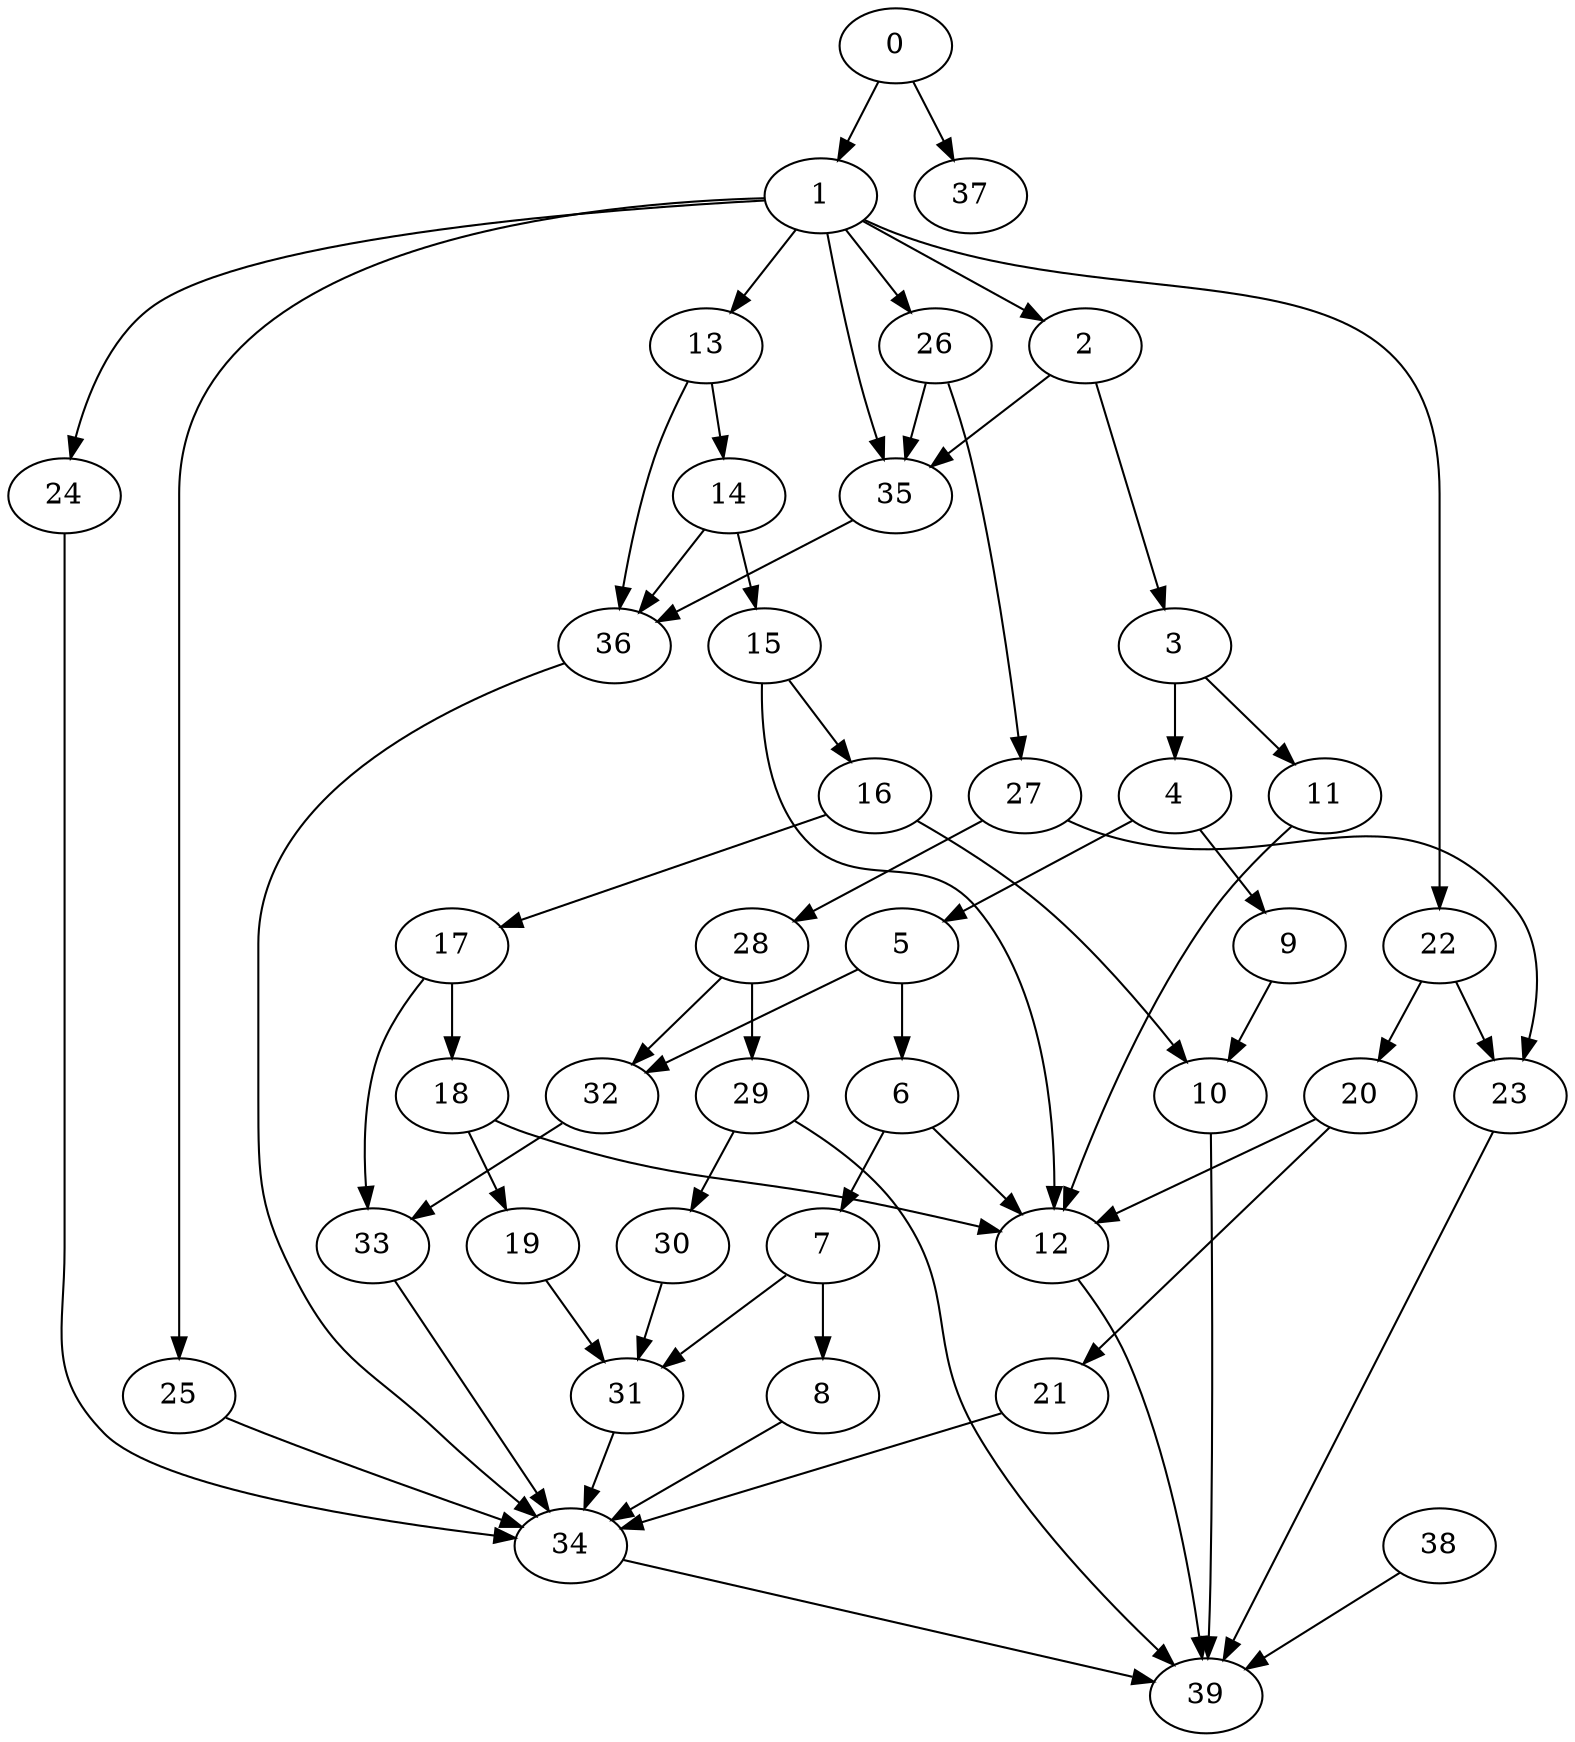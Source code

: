 digraph {
	0
	1
	2
	3
	4
	5
	6
	7
	8
	9
	10
	11
	12
	13
	14
	15
	16
	17
	18
	19
	20
	21
	22
	23
	24
	25
	26
	27
	28
	29
	30
	31
	32
	33
	34
	35
	36
	37
	38
	39
	10 -> 39
	12 -> 39
	23 -> 39
	29 -> 39
	34 -> 39
	38 -> 39
	3 -> 4
	17 -> 18
	1 -> 26
	26 -> 27
	14 -> 15
	18 -> 19
	22 -> 23
	27 -> 23
	5 -> 32
	28 -> 32
	13 -> 36
	14 -> 36
	35 -> 36
	1 -> 2
	6 -> 7
	9 -> 10
	16 -> 10
	20 -> 21
	4 -> 9
	1 -> 13
	15 -> 16
	1 -> 24
	2 -> 3
	22 -> 20
	28 -> 29
	29 -> 30
	30 -> 31
	7 -> 31
	19 -> 31
	17 -> 33
	32 -> 33
	7 -> 8
	3 -> 11
	16 -> 17
	1 -> 25
	1 -> 35
	2 -> 35
	26 -> 35
	0 -> 37
	0 -> 1
	4 -> 5
	5 -> 6
	13 -> 14
	6 -> 12
	11 -> 12
	15 -> 12
	18 -> 12
	20 -> 12
	1 -> 22
	27 -> 28
	25 -> 34
	31 -> 34
	33 -> 34
	36 -> 34
	8 -> 34
	21 -> 34
	24 -> 34
}
